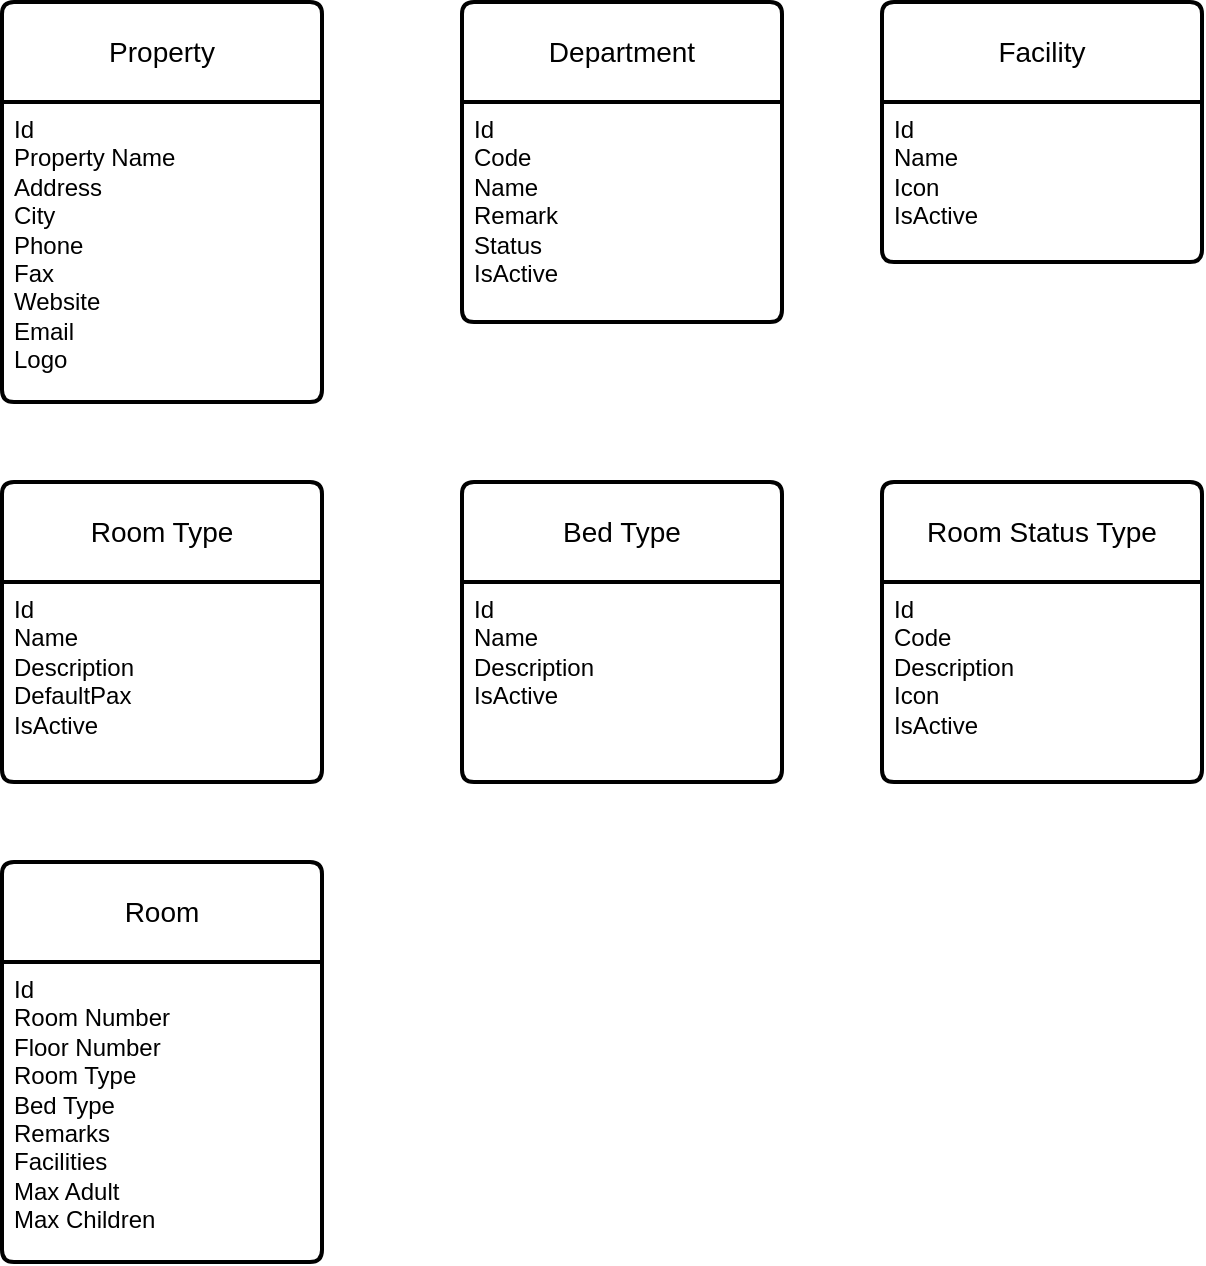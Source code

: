 <mxfile>
    <diagram name="Page-1" id="qwiDG9JoKth5zl5hlbFU">
        <mxGraphModel dx="1086" dy="527" grid="1" gridSize="10" guides="1" tooltips="1" connect="1" arrows="1" fold="1" page="1" pageScale="1" pageWidth="850" pageHeight="1100" math="0" shadow="0">
            <root>
                <mxCell id="0"/>
                <mxCell id="1" parent="0"/>
                <mxCell id="0lfrLGPPwESNFFXhK_oL-1" value="Property" style="swimlane;childLayout=stackLayout;horizontal=1;startSize=50;horizontalStack=0;rounded=1;fontSize=14;fontStyle=0;strokeWidth=2;resizeParent=0;resizeLast=1;shadow=0;dashed=0;align=center;arcSize=4;whiteSpace=wrap;html=1;" parent="1" vertex="1">
                    <mxGeometry x="125" y="80" width="160" height="200" as="geometry"/>
                </mxCell>
                <mxCell id="0lfrLGPPwESNFFXhK_oL-2" value="&lt;div&gt;Id&lt;/div&gt;Property Name&lt;div&gt;&lt;span style=&quot;background-color: transparent;&quot;&gt;Address&lt;/span&gt;&lt;/div&gt;&lt;div&gt;&lt;span style=&quot;background-color: transparent;&quot;&gt;City&lt;/span&gt;&lt;/div&gt;&lt;div&gt;&lt;span style=&quot;background-color: transparent;&quot;&gt;Phone&lt;br&gt;&lt;/span&gt;&lt;span style=&quot;background-color: transparent;&quot;&gt;Fax&lt;/span&gt;&lt;/div&gt;&lt;div&gt;&lt;span style=&quot;background-color: transparent;&quot;&gt;Website&lt;/span&gt;&lt;/div&gt;&lt;div&gt;&lt;span style=&quot;background-color: transparent;&quot;&gt;Email&lt;/span&gt;&lt;/div&gt;&lt;div&gt;&lt;span style=&quot;background-color: transparent;&quot;&gt;Logo&lt;/span&gt;&lt;/div&gt;" style="align=left;strokeColor=none;fillColor=none;spacingLeft=4;spacingRight=4;fontSize=12;verticalAlign=top;resizable=0;rotatable=0;part=1;html=1;whiteSpace=wrap;" parent="0lfrLGPPwESNFFXhK_oL-1" vertex="1">
                    <mxGeometry y="50" width="160" height="150" as="geometry"/>
                </mxCell>
                <mxCell id="6" value="Department" style="swimlane;childLayout=stackLayout;horizontal=1;startSize=50;horizontalStack=0;rounded=1;fontSize=14;fontStyle=0;strokeWidth=2;resizeParent=0;resizeLast=1;shadow=0;dashed=0;align=center;arcSize=4;whiteSpace=wrap;html=1;" parent="1" vertex="1">
                    <mxGeometry x="355" y="80" width="160" height="160" as="geometry"/>
                </mxCell>
                <mxCell id="7" value="&lt;div&gt;Id&lt;/div&gt;Code&lt;div&gt;&lt;span style=&quot;background-color: transparent;&quot;&gt;Name&lt;/span&gt;&lt;/div&gt;&lt;div&gt;&lt;span style=&quot;background-color: transparent;&quot;&gt;Remark&lt;/span&gt;&lt;/div&gt;&lt;div&gt;&lt;span style=&quot;background-color: transparent;&quot;&gt;Status&lt;/span&gt;&lt;/div&gt;&lt;div&gt;&lt;span style=&quot;background-color: transparent;&quot;&gt;IsActive&lt;/span&gt;&lt;/div&gt;" style="align=left;strokeColor=none;fillColor=none;spacingLeft=4;fontSize=12;verticalAlign=top;resizable=0;rotatable=0;part=1;html=1;" parent="6" vertex="1">
                    <mxGeometry y="50" width="160" height="110" as="geometry"/>
                </mxCell>
                <mxCell id="8" value="Facility" style="swimlane;childLayout=stackLayout;horizontal=1;startSize=50;horizontalStack=0;rounded=1;fontSize=14;fontStyle=0;strokeWidth=2;resizeParent=0;resizeLast=1;shadow=0;dashed=0;align=center;arcSize=4;whiteSpace=wrap;html=1;" parent="1" vertex="1">
                    <mxGeometry x="565" y="80" width="160" height="130" as="geometry"/>
                </mxCell>
                <mxCell id="9" value="Id&lt;div&gt;Name&lt;/div&gt;&lt;div&gt;Icon&lt;/div&gt;&lt;div&gt;IsActive&lt;/div&gt;" style="align=left;strokeColor=none;fillColor=none;spacingLeft=4;fontSize=12;verticalAlign=top;resizable=0;rotatable=0;part=1;html=1;" parent="8" vertex="1">
                    <mxGeometry y="50" width="160" height="80" as="geometry"/>
                </mxCell>
                <mxCell id="10" value="Room Type" style="swimlane;childLayout=stackLayout;horizontal=1;startSize=50;horizontalStack=0;rounded=1;fontSize=14;fontStyle=0;strokeWidth=2;resizeParent=0;resizeLast=1;shadow=0;dashed=0;align=center;arcSize=4;whiteSpace=wrap;html=1;" parent="1" vertex="1">
                    <mxGeometry x="125" y="320" width="160" height="150" as="geometry"/>
                </mxCell>
                <mxCell id="11" value="Id&lt;div&gt;Name&lt;/div&gt;&lt;div&gt;Description&lt;/div&gt;&lt;div&gt;DefaultPax&lt;/div&gt;&lt;div&gt;IsActive&lt;/div&gt;" style="align=left;strokeColor=none;fillColor=none;spacingLeft=4;fontSize=12;verticalAlign=top;resizable=0;rotatable=0;part=1;html=1;" parent="10" vertex="1">
                    <mxGeometry y="50" width="160" height="100" as="geometry"/>
                </mxCell>
                <mxCell id="12" value="Bed Type" style="swimlane;childLayout=stackLayout;horizontal=1;startSize=50;horizontalStack=0;rounded=1;fontSize=14;fontStyle=0;strokeWidth=2;resizeParent=0;resizeLast=1;shadow=0;dashed=0;align=center;arcSize=4;whiteSpace=wrap;html=1;" parent="1" vertex="1">
                    <mxGeometry x="355" y="320" width="160" height="150" as="geometry"/>
                </mxCell>
                <mxCell id="13" value="Id&lt;div&gt;Name&lt;/div&gt;&lt;div&gt;Description&lt;/div&gt;&lt;div&gt;IsActive&lt;/div&gt;" style="align=left;strokeColor=none;fillColor=none;spacingLeft=4;fontSize=12;verticalAlign=top;resizable=0;rotatable=0;part=1;html=1;" parent="12" vertex="1">
                    <mxGeometry y="50" width="160" height="100" as="geometry"/>
                </mxCell>
                <mxCell id="14" value="Room Status Type" style="swimlane;childLayout=stackLayout;horizontal=1;startSize=50;horizontalStack=0;rounded=1;fontSize=14;fontStyle=0;strokeWidth=2;resizeParent=0;resizeLast=1;shadow=0;dashed=0;align=center;arcSize=4;whiteSpace=wrap;html=1;" parent="1" vertex="1">
                    <mxGeometry x="565" y="320" width="160" height="150" as="geometry"/>
                </mxCell>
                <mxCell id="15" value="Id&lt;div&gt;Code&lt;br&gt;Description&lt;/div&gt;&lt;div&gt;Icon&lt;br&gt;IsActive&lt;/div&gt;" style="align=left;strokeColor=none;fillColor=none;spacingLeft=4;fontSize=12;verticalAlign=top;resizable=0;rotatable=0;part=1;html=1;" parent="14" vertex="1">
                    <mxGeometry y="50" width="160" height="100" as="geometry"/>
                </mxCell>
                <mxCell id="16" value="Room" style="swimlane;childLayout=stackLayout;horizontal=1;startSize=50;horizontalStack=0;rounded=1;fontSize=14;fontStyle=0;strokeWidth=2;resizeParent=0;resizeLast=1;shadow=0;dashed=0;align=center;arcSize=4;whiteSpace=wrap;html=1;" parent="1" vertex="1">
                    <mxGeometry x="125" y="510" width="160" height="200" as="geometry"/>
                </mxCell>
                <mxCell id="17" value="&lt;div&gt;Id&lt;/div&gt;Room Number&lt;div&gt;Floor Number&lt;/div&gt;&lt;div&gt;Room Type&lt;/div&gt;&lt;div&gt;Bed Type&lt;/div&gt;&lt;div&gt;Remarks&lt;/div&gt;&lt;div&gt;Facilities&lt;/div&gt;&lt;div&gt;Max Adult&lt;/div&gt;&lt;div&gt;Max Children&lt;/div&gt;" style="align=left;strokeColor=none;fillColor=none;spacingLeft=4;fontSize=12;verticalAlign=top;resizable=0;rotatable=0;part=1;html=1;" parent="16" vertex="1">
                    <mxGeometry y="50" width="160" height="150" as="geometry"/>
                </mxCell>
            </root>
        </mxGraphModel>
    </diagram>
</mxfile>